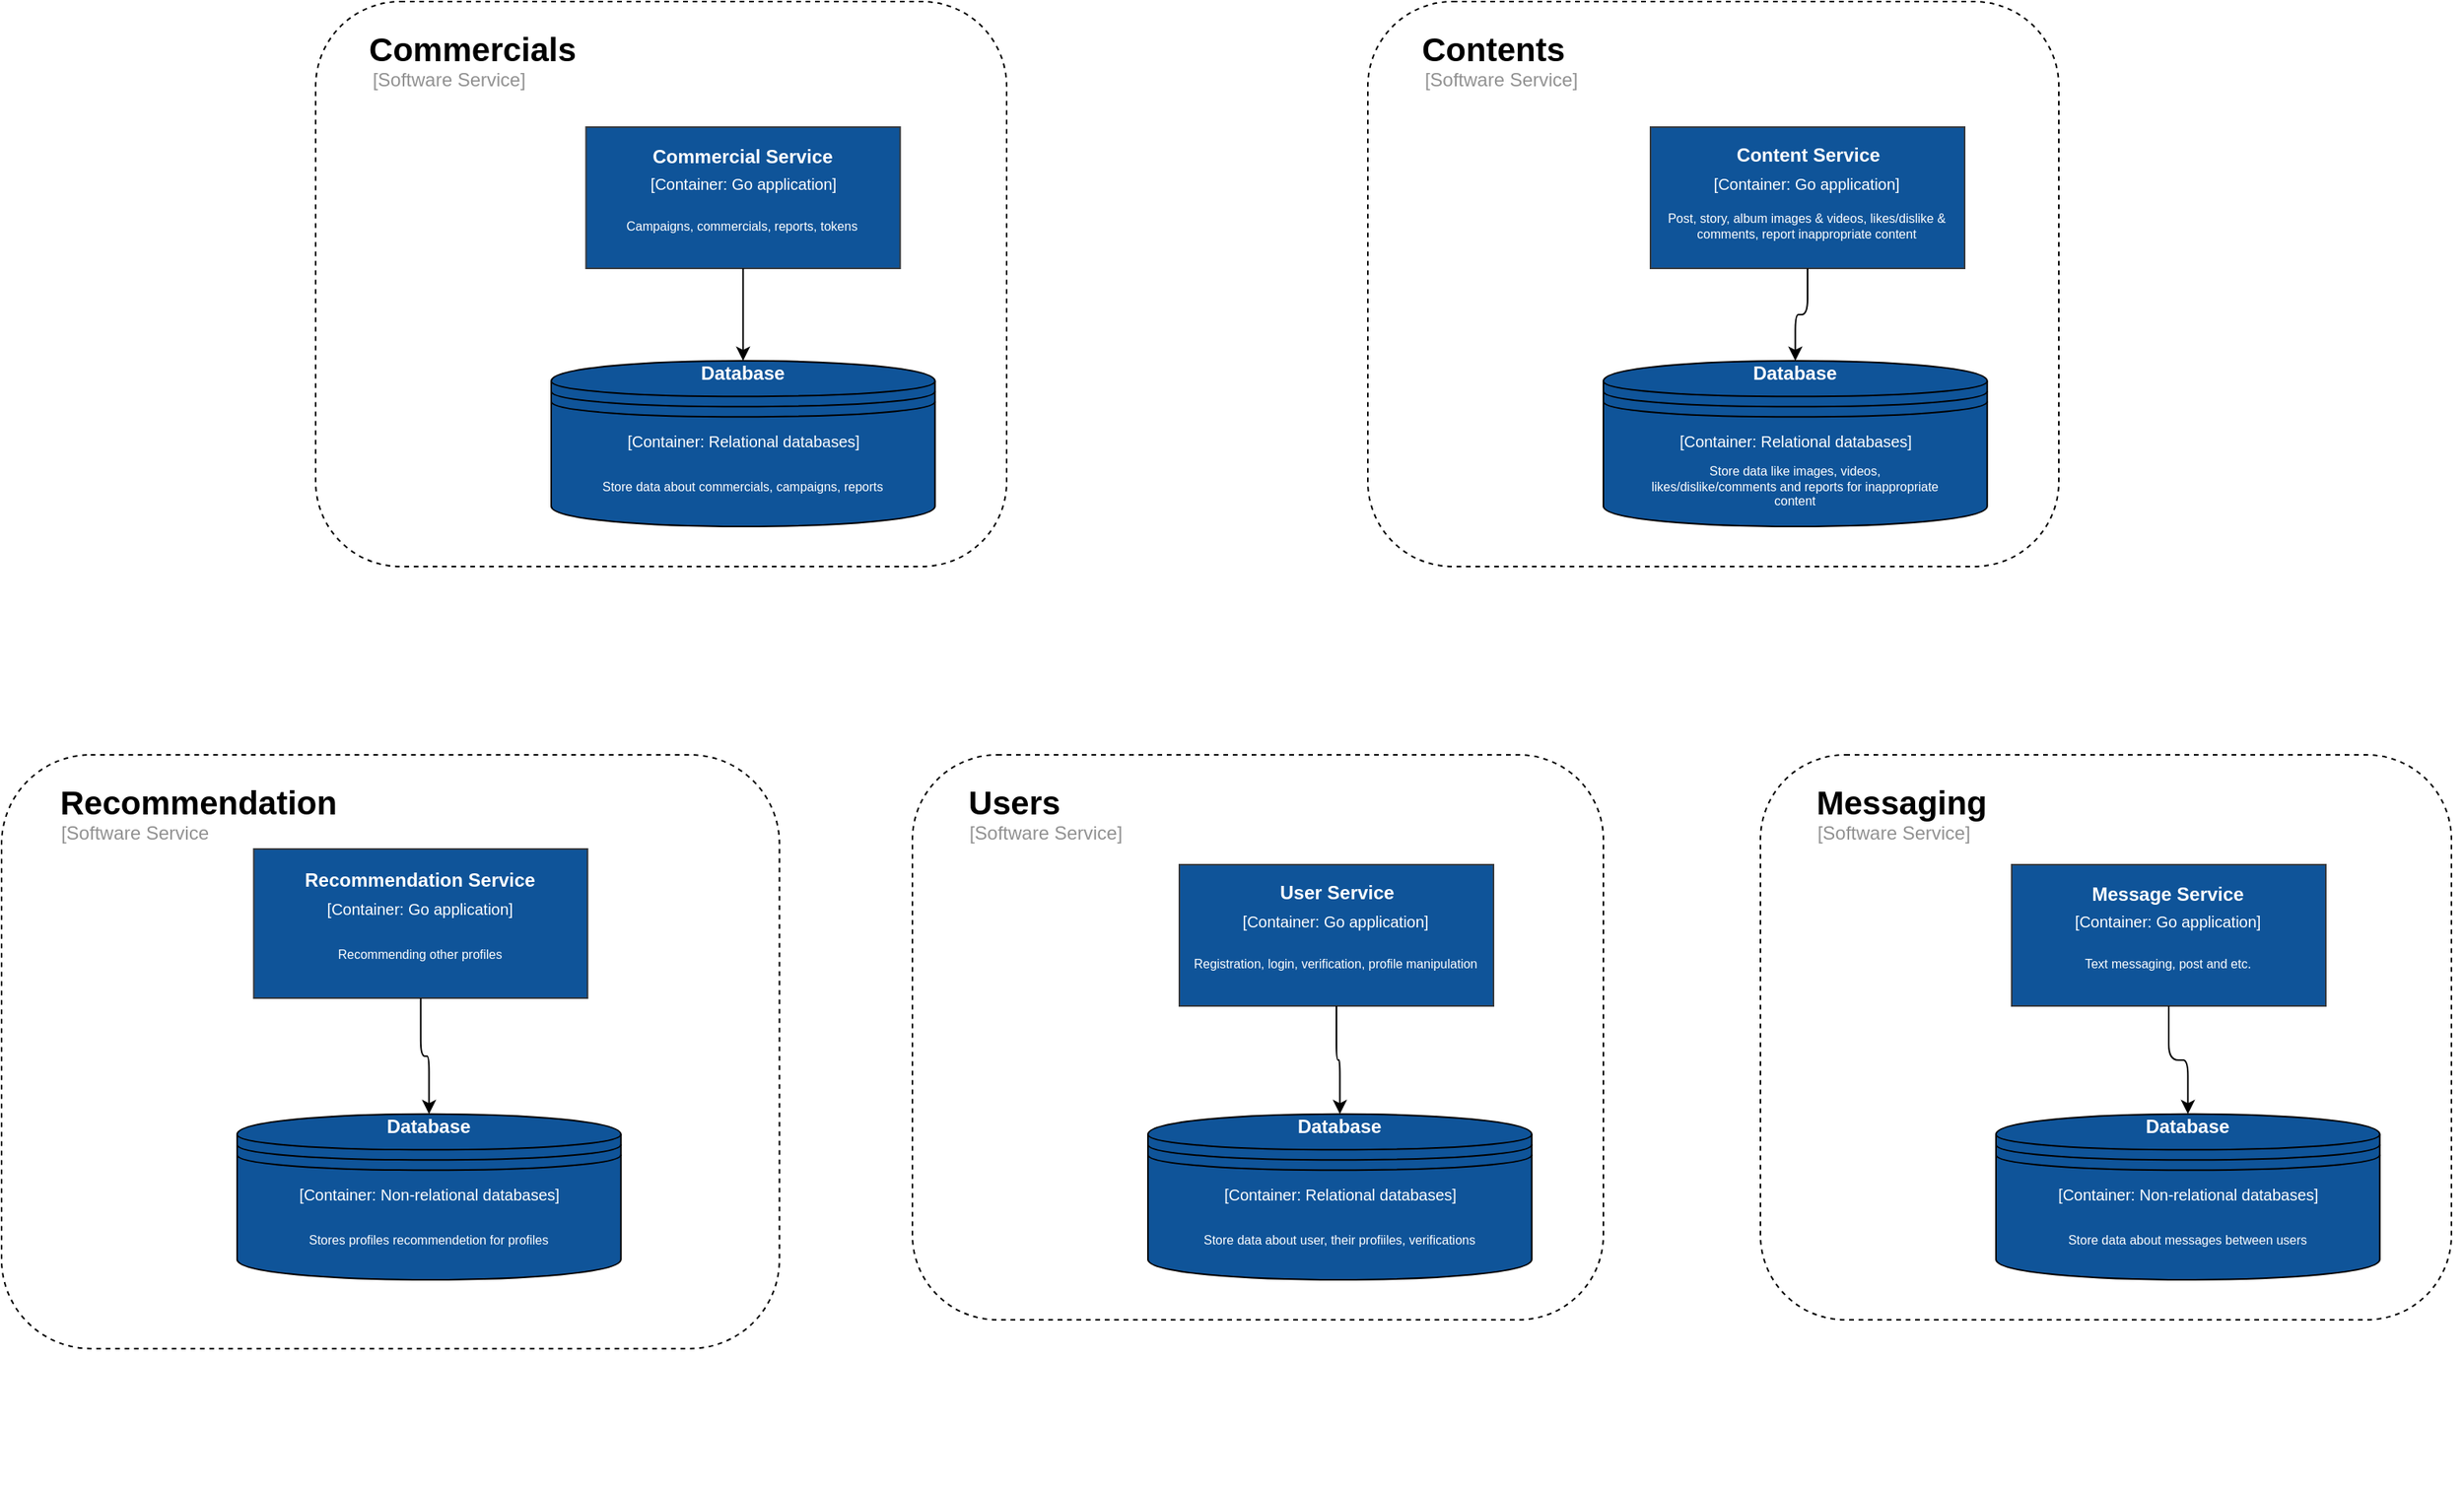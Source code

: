 <mxfile version="14.6.13" type="device"><diagram id="ezbIL2HMOX8VJEKfBlEZ" name="Page-1"><mxGraphModel dx="3022" dy="1570" grid="1" gridSize="10" guides="1" tooltips="1" connect="1" arrows="1" fold="1" page="1" pageScale="1" pageWidth="850" pageHeight="1100" math="0" shadow="0"><root><mxCell id="0"/><mxCell id="1" parent="0"/><mxCell id="ad70VsfhCzMgnjlBaQXn-102" value="" style="rounded=1;whiteSpace=wrap;html=1;fontSize=8;fillColor=none;dashed=1;" vertex="1" parent="1"><mxGeometry x="-550.0" y="110" width="440" height="360" as="geometry"/></mxCell><mxCell id="ad70VsfhCzMgnjlBaQXn-65" value="" style="rounded=1;whiteSpace=wrap;html=1;fontSize=8;fillColor=none;dashed=1;" vertex="1" parent="1"><mxGeometry x="-170" y="590" width="440" height="360" as="geometry"/></mxCell><mxCell id="ad70VsfhCzMgnjlBaQXn-15" value="" style="group" vertex="1" connectable="0" parent="1"><mxGeometry y="660" width="200" height="90" as="geometry"/></mxCell><mxCell id="ad70VsfhCzMgnjlBaQXn-9" value="" style="rounded=0;whiteSpace=wrap;html=1;strokeColor=#36393d;fillColor=#0F5499;" vertex="1" parent="ad70VsfhCzMgnjlBaQXn-15"><mxGeometry width="200.0" height="90" as="geometry"/></mxCell><mxCell id="ad70VsfhCzMgnjlBaQXn-12" value="User Service" style="text;html=1;strokeColor=none;fillColor=none;align=center;verticalAlign=middle;whiteSpace=wrap;rounded=0;fontStyle=1;fontColor=#FFFFFF;" vertex="1" parent="ad70VsfhCzMgnjlBaQXn-15"><mxGeometry x="52.632" y="9" width="94.737" height="18" as="geometry"/></mxCell><mxCell id="ad70VsfhCzMgnjlBaQXn-13" value="[Container: Go application]" style="text;html=1;strokeColor=none;fillColor=none;align=center;verticalAlign=middle;whiteSpace=wrap;rounded=0;fontColor=#FFFFFF;fontSize=10;" vertex="1" parent="ad70VsfhCzMgnjlBaQXn-15"><mxGeometry x="18.421" y="27" width="163.158" height="18" as="geometry"/></mxCell><mxCell id="ad70VsfhCzMgnjlBaQXn-14" value="Registration, login, verification, profile manipulation" style="text;html=1;strokeColor=none;fillColor=none;align=center;verticalAlign=middle;whiteSpace=wrap;rounded=0;fontSize=8;fontColor=#FFFFFF;" vertex="1" parent="ad70VsfhCzMgnjlBaQXn-15"><mxGeometry x="5.263" y="45" width="189.474" height="36" as="geometry"/></mxCell><mxCell id="ad70VsfhCzMgnjlBaQXn-17" value="" style="group" vertex="1" connectable="0" parent="1"><mxGeometry x="300" y="190" width="200" height="90" as="geometry"/></mxCell><mxCell id="ad70VsfhCzMgnjlBaQXn-18" value="" style="rounded=0;whiteSpace=wrap;html=1;strokeColor=#36393d;fillColor=#0F5499;" vertex="1" parent="ad70VsfhCzMgnjlBaQXn-17"><mxGeometry width="200.0" height="90" as="geometry"/></mxCell><mxCell id="ad70VsfhCzMgnjlBaQXn-19" value="Content Service" style="text;html=1;strokeColor=none;fillColor=none;align=center;verticalAlign=middle;whiteSpace=wrap;rounded=0;fontStyle=1;fontColor=#FFFFFF;" vertex="1" parent="ad70VsfhCzMgnjlBaQXn-17"><mxGeometry x="52.632" y="9" width="94.737" height="18" as="geometry"/></mxCell><mxCell id="ad70VsfhCzMgnjlBaQXn-20" value="[Container: Go application]" style="text;html=1;strokeColor=none;fillColor=none;align=center;verticalAlign=middle;whiteSpace=wrap;rounded=0;fontColor=#FFFFFF;fontSize=10;" vertex="1" parent="ad70VsfhCzMgnjlBaQXn-17"><mxGeometry x="18.421" y="27" width="163.158" height="18" as="geometry"/></mxCell><mxCell id="ad70VsfhCzMgnjlBaQXn-21" value="Post, story, album images &amp;amp; videos, likes/dislike &amp;amp; comments, report inappropriate content" style="text;html=1;strokeColor=none;fillColor=none;align=center;verticalAlign=middle;whiteSpace=wrap;rounded=0;fontSize=8;fontColor=#FFFFFF;" vertex="1" parent="ad70VsfhCzMgnjlBaQXn-17"><mxGeometry x="5.263" y="45" width="189.474" height="36" as="geometry"/></mxCell><mxCell id="ad70VsfhCzMgnjlBaQXn-22" value="" style="group" vertex="1" connectable="0" parent="1"><mxGeometry x="530" y="660" width="200" height="90" as="geometry"/></mxCell><mxCell id="ad70VsfhCzMgnjlBaQXn-23" value="" style="rounded=0;whiteSpace=wrap;html=1;strokeColor=#36393d;fillColor=#0F5499;" vertex="1" parent="ad70VsfhCzMgnjlBaQXn-22"><mxGeometry width="200.0" height="90" as="geometry"/></mxCell><mxCell id="ad70VsfhCzMgnjlBaQXn-24" value="Message Service" style="text;html=1;strokeColor=none;fillColor=none;align=center;verticalAlign=middle;whiteSpace=wrap;rounded=0;fontStyle=1;fontColor=#FFFFFF;" vertex="1" parent="ad70VsfhCzMgnjlBaQXn-22"><mxGeometry x="46.31" y="10" width="107.37" height="17" as="geometry"/></mxCell><mxCell id="ad70VsfhCzMgnjlBaQXn-25" value="[Container: Go application]" style="text;html=1;strokeColor=none;fillColor=none;align=center;verticalAlign=middle;whiteSpace=wrap;rounded=0;fontColor=#FFFFFF;fontSize=10;" vertex="1" parent="ad70VsfhCzMgnjlBaQXn-22"><mxGeometry x="18.421" y="27" width="163.158" height="18" as="geometry"/></mxCell><mxCell id="ad70VsfhCzMgnjlBaQXn-26" value="Text messaging, post and etc." style="text;html=1;strokeColor=none;fillColor=none;align=center;verticalAlign=middle;whiteSpace=wrap;rounded=0;fontSize=8;fontColor=#FFFFFF;" vertex="1" parent="ad70VsfhCzMgnjlBaQXn-22"><mxGeometry x="5.263" y="45" width="189.474" height="36" as="geometry"/></mxCell><mxCell id="ad70VsfhCzMgnjlBaQXn-28" value="" style="group" vertex="1" connectable="0" parent="1"><mxGeometry x="-377.81" y="190" width="200" height="90" as="geometry"/></mxCell><mxCell id="ad70VsfhCzMgnjlBaQXn-29" value="" style="rounded=0;whiteSpace=wrap;html=1;strokeColor=#36393d;fillColor=#0F5499;" vertex="1" parent="ad70VsfhCzMgnjlBaQXn-28"><mxGeometry width="200.0" height="90" as="geometry"/></mxCell><mxCell id="ad70VsfhCzMgnjlBaQXn-30" value="Commercial Service" style="text;html=1;strokeColor=none;fillColor=none;align=center;verticalAlign=middle;whiteSpace=wrap;rounded=0;fontStyle=1;fontColor=#FFFFFF;" vertex="1" parent="ad70VsfhCzMgnjlBaQXn-28"><mxGeometry x="38.16" y="10" width="123.68" height="17" as="geometry"/></mxCell><mxCell id="ad70VsfhCzMgnjlBaQXn-31" value="[Container: Go application]" style="text;html=1;strokeColor=none;fillColor=none;align=center;verticalAlign=middle;whiteSpace=wrap;rounded=0;fontColor=#FFFFFF;fontSize=10;" vertex="1" parent="ad70VsfhCzMgnjlBaQXn-28"><mxGeometry x="18.421" y="27" width="163.158" height="18" as="geometry"/></mxCell><mxCell id="ad70VsfhCzMgnjlBaQXn-32" value="Campaigns, commercials, reports, tokens" style="text;html=1;strokeColor=none;fillColor=none;align=center;verticalAlign=middle;whiteSpace=wrap;rounded=0;fontSize=8;fontColor=#FFFFFF;" vertex="1" parent="ad70VsfhCzMgnjlBaQXn-28"><mxGeometry x="5.263" y="45" width="189.474" height="36" as="geometry"/></mxCell><mxCell id="ad70VsfhCzMgnjlBaQXn-54" value="" style="group" vertex="1" connectable="0" parent="1"><mxGeometry x="-720" y="630" width="740" height="430" as="geometry"/></mxCell><mxCell id="ad70VsfhCzMgnjlBaQXn-51" value="" style="group" vertex="1" connectable="0" parent="ad70VsfhCzMgnjlBaQXn-54"><mxGeometry x="60" y="50" width="680" height="380" as="geometry"/></mxCell><mxCell id="ad70VsfhCzMgnjlBaQXn-33" value="" style="group" vertex="1" connectable="0" parent="ad70VsfhCzMgnjlBaQXn-51"><mxGeometry x="10.63" width="658.75" height="380" as="geometry"/></mxCell><mxCell id="ad70VsfhCzMgnjlBaQXn-34" value="" style="rounded=0;whiteSpace=wrap;html=1;strokeColor=#36393d;fillColor=#0F5499;" vertex="1" parent="ad70VsfhCzMgnjlBaQXn-33"><mxGeometry x="60" y="-30" width="212.5" height="95" as="geometry"/></mxCell><mxCell id="ad70VsfhCzMgnjlBaQXn-35" value="Recommendation Service" style="text;html=1;strokeColor=none;fillColor=none;align=center;verticalAlign=middle;whiteSpace=wrap;rounded=0;fontStyle=1;fontColor=#FFFFFF;" vertex="1" parent="ad70VsfhCzMgnjlBaQXn-33"><mxGeometry x="85.585" y="-19.444" width="161.33" height="17.944" as="geometry"/></mxCell><mxCell id="ad70VsfhCzMgnjlBaQXn-36" value="[Container: Go application]" style="text;html=1;strokeColor=none;fillColor=none;align=center;verticalAlign=middle;whiteSpace=wrap;rounded=0;fontColor=#FFFFFF;fontSize=10;" vertex="1" parent="ad70VsfhCzMgnjlBaQXn-33"><mxGeometry x="79.572" y="-1.5" width="173.355" height="19" as="geometry"/></mxCell><mxCell id="ad70VsfhCzMgnjlBaQXn-37" value="Recommending other profiles" style="text;html=1;strokeColor=none;fillColor=none;align=center;verticalAlign=middle;whiteSpace=wrap;rounded=0;fontSize=8;fontColor=#FFFFFF;" vertex="1" parent="ad70VsfhCzMgnjlBaQXn-33"><mxGeometry x="65.592" y="17.5" width="201.316" height="38" as="geometry"/></mxCell><mxCell id="ad70VsfhCzMgnjlBaQXn-48" value="" style="group" vertex="1" connectable="0" parent="ad70VsfhCzMgnjlBaQXn-51"><mxGeometry x="60" y="138.889" width="296.875" height="159.442" as="geometry"/></mxCell><mxCell id="ad70VsfhCzMgnjlBaQXn-38" value="" style="shape=datastore;whiteSpace=wrap;html=1;fontSize=8;fontColor=#FFFFFF;fillColor=#0F5499;" vertex="1" parent="ad70VsfhCzMgnjlBaQXn-48"><mxGeometry width="244.375" height="105.556" as="geometry"/></mxCell><mxCell id="ad70VsfhCzMgnjlBaQXn-45" value="[Container: Non-relational databases]" style="text;html=1;strokeColor=none;fillColor=none;align=center;verticalAlign=middle;whiteSpace=wrap;rounded=0;fontColor=#FFFFFF;fontSize=10;" vertex="1" parent="ad70VsfhCzMgnjlBaQXn-48"><mxGeometry x="21.598" y="40.938" width="201.18" height="21.041" as="geometry"/></mxCell><mxCell id="ad70VsfhCzMgnjlBaQXn-46" value="Database" style="text;html=1;strokeColor=none;fillColor=none;align=center;verticalAlign=middle;whiteSpace=wrap;rounded=0;fontStyle=1;fontColor=#FFFFFF;" vertex="1" parent="ad70VsfhCzMgnjlBaQXn-48"><mxGeometry x="33.17" width="178.034" height="15.552" as="geometry"/></mxCell><mxCell id="ad70VsfhCzMgnjlBaQXn-47" value="Stores profiles recommendetion for profiles" style="text;html=1;strokeColor=none;fillColor=none;align=center;verticalAlign=middle;whiteSpace=wrap;rounded=0;fontSize=8;fontColor=#FFFFFF;" vertex="1" parent="ad70VsfhCzMgnjlBaQXn-48"><mxGeometry x="28.387" y="61.979" width="187.602" height="36.593" as="geometry"/></mxCell><mxCell id="ad70VsfhCzMgnjlBaQXn-50" style="edgeStyle=orthogonalEdgeStyle;rounded=1;orthogonalLoop=1;jettySize=auto;html=1;exitX=0.5;exitY=1;exitDx=0;exitDy=0;fontSize=8;fontColor=#FFFFFF;" edge="1" parent="ad70VsfhCzMgnjlBaQXn-51" source="ad70VsfhCzMgnjlBaQXn-34" target="ad70VsfhCzMgnjlBaQXn-46"><mxGeometry relative="1" as="geometry"/></mxCell><mxCell id="ad70VsfhCzMgnjlBaQXn-49" value="" style="rounded=1;whiteSpace=wrap;html=1;fontSize=8;fillColor=none;dashed=1;" vertex="1" parent="ad70VsfhCzMgnjlBaQXn-51"><mxGeometry x="-90" y="-90" width="495.32" height="378.33" as="geometry"/></mxCell><mxCell id="ad70VsfhCzMgnjlBaQXn-52" value="Recommendation" style="text;html=1;strokeColor=none;fillColor=none;align=center;verticalAlign=middle;whiteSpace=wrap;rounded=0;dashed=1;fontSize=21;labelBorderColor=none;labelBackgroundColor=none;fontStyle=1" vertex="1" parent="ad70VsfhCzMgnjlBaQXn-51"><mxGeometry x="-60" y="-80" width="190.63" height="40" as="geometry"/></mxCell><mxCell id="ad70VsfhCzMgnjlBaQXn-53" value="[Software Service" style="text;html=1;strokeColor=none;fillColor=none;align=center;verticalAlign=middle;whiteSpace=wrap;rounded=0;dashed=1;labelBackgroundColor=none;fontSize=12;fontColor=#919191;" vertex="1" parent="ad70VsfhCzMgnjlBaQXn-54"><mxGeometry width="110" height="20" as="geometry"/></mxCell><mxCell id="ad70VsfhCzMgnjlBaQXn-59" value="" style="group" vertex="1" connectable="0" parent="1"><mxGeometry x="-20" y="818.889" width="296.875" height="159.442" as="geometry"/></mxCell><mxCell id="ad70VsfhCzMgnjlBaQXn-60" value="" style="shape=datastore;whiteSpace=wrap;html=1;fontSize=8;fontColor=#FFFFFF;fillColor=#0F5499;" vertex="1" parent="ad70VsfhCzMgnjlBaQXn-59"><mxGeometry width="244.375" height="105.556" as="geometry"/></mxCell><mxCell id="ad70VsfhCzMgnjlBaQXn-61" value="[Container: Relational databases]" style="text;html=1;strokeColor=none;fillColor=none;align=center;verticalAlign=middle;whiteSpace=wrap;rounded=0;fontColor=#FFFFFF;fontSize=10;" vertex="1" parent="ad70VsfhCzMgnjlBaQXn-59"><mxGeometry x="21.598" y="40.938" width="201.18" height="21.041" as="geometry"/></mxCell><mxCell id="ad70VsfhCzMgnjlBaQXn-62" value="Database" style="text;html=1;strokeColor=none;fillColor=none;align=center;verticalAlign=middle;whiteSpace=wrap;rounded=0;fontStyle=1;fontColor=#FFFFFF;" vertex="1" parent="ad70VsfhCzMgnjlBaQXn-59"><mxGeometry x="33.17" width="178.034" height="15.552" as="geometry"/></mxCell><mxCell id="ad70VsfhCzMgnjlBaQXn-63" value="Store data about user, their profiiles, verifications" style="text;html=1;strokeColor=none;fillColor=none;align=center;verticalAlign=middle;whiteSpace=wrap;rounded=0;fontSize=8;fontColor=#FFFFFF;" vertex="1" parent="ad70VsfhCzMgnjlBaQXn-59"><mxGeometry x="28.387" y="61.979" width="187.602" height="36.593" as="geometry"/></mxCell><mxCell id="ad70VsfhCzMgnjlBaQXn-64" style="edgeStyle=orthogonalEdgeStyle;rounded=1;orthogonalLoop=1;jettySize=auto;html=1;exitX=0.5;exitY=1;exitDx=0;exitDy=0;fontSize=8;fontColor=#FFFFFF;" edge="1" parent="1" source="ad70VsfhCzMgnjlBaQXn-9" target="ad70VsfhCzMgnjlBaQXn-62"><mxGeometry relative="1" as="geometry"/></mxCell><mxCell id="ad70VsfhCzMgnjlBaQXn-66" value="Users" style="text;html=1;strokeColor=none;fillColor=none;align=center;verticalAlign=middle;whiteSpace=wrap;rounded=0;dashed=1;fontSize=21;labelBorderColor=none;labelBackgroundColor=none;fontStyle=1" vertex="1" parent="1"><mxGeometry x="-140" y="600" width="70" height="40" as="geometry"/></mxCell><mxCell id="ad70VsfhCzMgnjlBaQXn-67" value="[Software Service]" style="text;html=1;strokeColor=none;fillColor=none;align=center;verticalAlign=middle;whiteSpace=wrap;rounded=0;dashed=1;labelBackgroundColor=none;fontSize=12;fontColor=#919191;" vertex="1" parent="1"><mxGeometry x="-140" y="630" width="110" height="20" as="geometry"/></mxCell><mxCell id="ad70VsfhCzMgnjlBaQXn-69" value="" style="rounded=1;whiteSpace=wrap;html=1;fontSize=8;fillColor=none;dashed=1;" vertex="1" parent="1"><mxGeometry x="370" y="590" width="440" height="360" as="geometry"/></mxCell><mxCell id="ad70VsfhCzMgnjlBaQXn-75" value="" style="group" vertex="1" connectable="0" parent="1"><mxGeometry x="520" y="818.889" width="296.875" height="159.442" as="geometry"/></mxCell><mxCell id="ad70VsfhCzMgnjlBaQXn-76" value="" style="shape=datastore;whiteSpace=wrap;html=1;fontSize=8;fontColor=#FFFFFF;fillColor=#0F5499;" vertex="1" parent="ad70VsfhCzMgnjlBaQXn-75"><mxGeometry width="244.375" height="105.556" as="geometry"/></mxCell><mxCell id="ad70VsfhCzMgnjlBaQXn-77" value="[Container: Non-relational databases]" style="text;html=1;strokeColor=none;fillColor=none;align=center;verticalAlign=middle;whiteSpace=wrap;rounded=0;fontColor=#FFFFFF;fontSize=10;" vertex="1" parent="ad70VsfhCzMgnjlBaQXn-75"><mxGeometry x="21.598" y="40.938" width="201.18" height="21.041" as="geometry"/></mxCell><mxCell id="ad70VsfhCzMgnjlBaQXn-78" value="Database" style="text;html=1;strokeColor=none;fillColor=none;align=center;verticalAlign=middle;whiteSpace=wrap;rounded=0;fontStyle=1;fontColor=#FFFFFF;" vertex="1" parent="ad70VsfhCzMgnjlBaQXn-75"><mxGeometry x="33.17" width="178.034" height="15.552" as="geometry"/></mxCell><mxCell id="ad70VsfhCzMgnjlBaQXn-79" value="Store data about messages between users" style="text;html=1;strokeColor=none;fillColor=none;align=center;verticalAlign=middle;whiteSpace=wrap;rounded=0;fontSize=8;fontColor=#FFFFFF;" vertex="1" parent="ad70VsfhCzMgnjlBaQXn-75"><mxGeometry x="28.387" y="61.979" width="187.602" height="36.593" as="geometry"/></mxCell><mxCell id="ad70VsfhCzMgnjlBaQXn-80" style="edgeStyle=orthogonalEdgeStyle;rounded=1;orthogonalLoop=1;jettySize=auto;html=1;exitX=0.5;exitY=1;exitDx=0;exitDy=0;fontSize=8;fontColor=#FFFFFF;" edge="1" parent="1" source="ad70VsfhCzMgnjlBaQXn-23" target="ad70VsfhCzMgnjlBaQXn-78"><mxGeometry relative="1" as="geometry"/></mxCell><mxCell id="ad70VsfhCzMgnjlBaQXn-81" value="Messaging" style="text;html=1;strokeColor=none;fillColor=none;align=center;verticalAlign=middle;whiteSpace=wrap;rounded=0;dashed=1;fontSize=21;labelBorderColor=none;labelBackgroundColor=none;fontStyle=1" vertex="1" parent="1"><mxGeometry x="420" y="600" width="80" height="40" as="geometry"/></mxCell><mxCell id="ad70VsfhCzMgnjlBaQXn-82" value="[Software Service]" style="text;html=1;strokeColor=none;fillColor=none;align=center;verticalAlign=middle;whiteSpace=wrap;rounded=0;dashed=1;labelBackgroundColor=none;fontSize=12;fontColor=#919191;" vertex="1" parent="1"><mxGeometry x="400" y="630" width="110" height="20" as="geometry"/></mxCell><mxCell id="ad70VsfhCzMgnjlBaQXn-103" value="" style="group" vertex="1" connectable="0" parent="1"><mxGeometry x="-400.0" y="338.889" width="296.875" height="159.442" as="geometry"/></mxCell><mxCell id="ad70VsfhCzMgnjlBaQXn-104" value="" style="shape=datastore;whiteSpace=wrap;html=1;fontSize=8;fontColor=#FFFFFF;fillColor=#0F5499;" vertex="1" parent="ad70VsfhCzMgnjlBaQXn-103"><mxGeometry width="244.375" height="105.556" as="geometry"/></mxCell><mxCell id="ad70VsfhCzMgnjlBaQXn-105" value="[Container: Relational databases]" style="text;html=1;strokeColor=none;fillColor=none;align=center;verticalAlign=middle;whiteSpace=wrap;rounded=0;fontColor=#FFFFFF;fontSize=10;" vertex="1" parent="ad70VsfhCzMgnjlBaQXn-103"><mxGeometry x="21.598" y="40.938" width="201.18" height="21.041" as="geometry"/></mxCell><mxCell id="ad70VsfhCzMgnjlBaQXn-106" value="Database" style="text;html=1;strokeColor=none;fillColor=none;align=center;verticalAlign=middle;whiteSpace=wrap;rounded=0;fontStyle=1;fontColor=#FFFFFF;" vertex="1" parent="ad70VsfhCzMgnjlBaQXn-103"><mxGeometry x="33.17" width="178.034" height="15.552" as="geometry"/></mxCell><mxCell id="ad70VsfhCzMgnjlBaQXn-107" value="Store data about commercials, campaigns, reports" style="text;html=1;strokeColor=none;fillColor=none;align=center;verticalAlign=middle;whiteSpace=wrap;rounded=0;fontSize=8;fontColor=#FFFFFF;" vertex="1" parent="ad70VsfhCzMgnjlBaQXn-103"><mxGeometry x="28.387" y="61.979" width="187.602" height="36.593" as="geometry"/></mxCell><mxCell id="ad70VsfhCzMgnjlBaQXn-108" style="edgeStyle=orthogonalEdgeStyle;rounded=1;orthogonalLoop=1;jettySize=auto;html=1;exitX=0.5;exitY=1;exitDx=0;exitDy=0;fontSize=8;fontColor=#FFFFFF;" edge="1" parent="1" source="ad70VsfhCzMgnjlBaQXn-29" target="ad70VsfhCzMgnjlBaQXn-106"><mxGeometry relative="1" as="geometry"/></mxCell><mxCell id="ad70VsfhCzMgnjlBaQXn-109" value="Commercials" style="text;html=1;strokeColor=none;fillColor=none;align=center;verticalAlign=middle;whiteSpace=wrap;rounded=0;dashed=1;fontSize=21;labelBorderColor=none;labelBackgroundColor=none;fontStyle=1" vertex="1" parent="1"><mxGeometry x="-500.0" y="120" width="100" height="40" as="geometry"/></mxCell><mxCell id="ad70VsfhCzMgnjlBaQXn-110" value="[Software Service]" style="text;html=1;strokeColor=none;fillColor=none;align=center;verticalAlign=middle;whiteSpace=wrap;rounded=0;dashed=1;labelBackgroundColor=none;fontSize=12;fontColor=#919191;" vertex="1" parent="1"><mxGeometry x="-520.0" y="150" width="110" height="20" as="geometry"/></mxCell><mxCell id="ad70VsfhCzMgnjlBaQXn-111" value="" style="rounded=1;whiteSpace=wrap;html=1;fontSize=8;fillColor=none;dashed=1;" vertex="1" parent="1"><mxGeometry x="120.0" y="110" width="440" height="360" as="geometry"/></mxCell><mxCell id="ad70VsfhCzMgnjlBaQXn-117" value="" style="group" vertex="1" connectable="0" parent="1"><mxGeometry x="270.0" y="338.889" width="296.875" height="159.442" as="geometry"/></mxCell><mxCell id="ad70VsfhCzMgnjlBaQXn-118" value="" style="shape=datastore;whiteSpace=wrap;html=1;fontSize=8;fontColor=#FFFFFF;fillColor=#0F5499;" vertex="1" parent="ad70VsfhCzMgnjlBaQXn-117"><mxGeometry width="244.375" height="105.556" as="geometry"/></mxCell><mxCell id="ad70VsfhCzMgnjlBaQXn-119" value="[Container: Relational databases]" style="text;html=1;strokeColor=none;fillColor=none;align=center;verticalAlign=middle;whiteSpace=wrap;rounded=0;fontColor=#FFFFFF;fontSize=10;" vertex="1" parent="ad70VsfhCzMgnjlBaQXn-117"><mxGeometry x="21.598" y="40.938" width="201.18" height="21.041" as="geometry"/></mxCell><mxCell id="ad70VsfhCzMgnjlBaQXn-120" value="Database" style="text;html=1;strokeColor=none;fillColor=none;align=center;verticalAlign=middle;whiteSpace=wrap;rounded=0;fontStyle=1;fontColor=#FFFFFF;" vertex="1" parent="ad70VsfhCzMgnjlBaQXn-117"><mxGeometry x="33.17" width="178.034" height="15.552" as="geometry"/></mxCell><mxCell id="ad70VsfhCzMgnjlBaQXn-121" value="Store data like images, videos, likes/dislike/comments and reports for inappropriate content" style="text;html=1;strokeColor=none;fillColor=none;align=center;verticalAlign=middle;whiteSpace=wrap;rounded=0;fontSize=8;fontColor=#FFFFFF;" vertex="1" parent="ad70VsfhCzMgnjlBaQXn-117"><mxGeometry x="28.387" y="61.979" width="187.602" height="36.593" as="geometry"/></mxCell><mxCell id="ad70VsfhCzMgnjlBaQXn-122" style="edgeStyle=orthogonalEdgeStyle;rounded=1;orthogonalLoop=1;jettySize=auto;html=1;exitX=0.5;exitY=1;exitDx=0;exitDy=0;fontSize=8;fontColor=#FFFFFF;" edge="1" parent="1" source="ad70VsfhCzMgnjlBaQXn-18" target="ad70VsfhCzMgnjlBaQXn-120"><mxGeometry relative="1" as="geometry"/></mxCell><mxCell id="ad70VsfhCzMgnjlBaQXn-123" value="Contents" style="text;html=1;strokeColor=none;fillColor=none;align=center;verticalAlign=middle;whiteSpace=wrap;rounded=0;dashed=1;fontSize=21;labelBorderColor=none;labelBackgroundColor=none;fontStyle=1" vertex="1" parent="1"><mxGeometry x="170" y="120" width="60" height="40" as="geometry"/></mxCell><mxCell id="ad70VsfhCzMgnjlBaQXn-124" value="[Software Service]" style="text;html=1;strokeColor=none;fillColor=none;align=center;verticalAlign=middle;whiteSpace=wrap;rounded=0;dashed=1;labelBackgroundColor=none;fontSize=12;fontColor=#919191;" vertex="1" parent="1"><mxGeometry x="150.0" y="150" width="110" height="20" as="geometry"/></mxCell></root></mxGraphModel></diagram></mxfile>